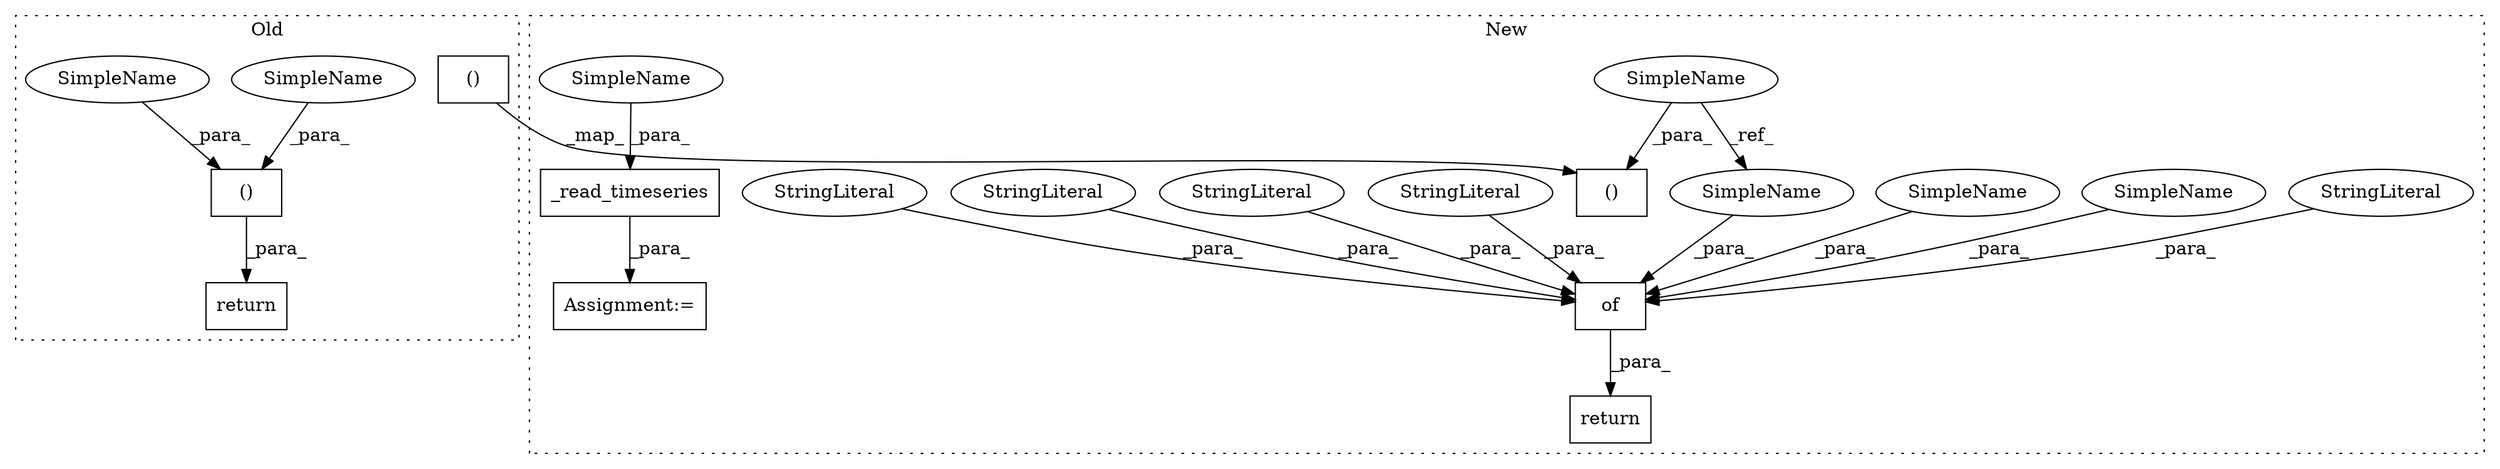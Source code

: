 digraph G {
subgraph cluster0 {
1 [label="()" a="106" s="4606" l="66" shape="box"];
5 [label="()" a="106" s="4495" l="20" shape="box"];
14 [label="return" a="41" s="4594" l="12" shape="box"];
18 [label="SimpleName" a="42" s="4606" l="1" shape="ellipse"];
19 [label="SimpleName" a="42" s="4666" l="6" shape="ellipse"];
label = "Old";
style="dotted";
}
subgraph cluster1 {
2 [label="_read_timeseries" a="32" s="4661,4682" l="17,1" shape="box"];
3 [label="of" a="32" s="4700,4748" l="3,1" shape="box"];
4 [label="SimpleName" a="42" s="4380" l="6" shape="ellipse"];
6 [label="()" a="106" s="4634" l="20" shape="box"];
7 [label="StringLiteral" a="45" s="4721" l="8" shape="ellipse"];
8 [label="StringLiteral" a="45" s="4703" l="3" shape="ellipse"];
9 [label="Assignment:=" a="7" s="4654" l="2" shape="box"];
10 [label="StringLiteral" a="45" s="4715" l="3" shape="ellipse"];
11 [label="StringLiteral" a="45" s="4709" l="3" shape="ellipse"];
12 [label="StringLiteral" a="45" s="4737" l="6" shape="ellipse"];
13 [label="return" a="41" s="4689" l="7" shape="box"];
15 [label="SimpleName" a="42" s="4730" l="6" shape="ellipse"];
16 [label="SimpleName" a="42" s="4744" l="4" shape="ellipse"];
17 [label="SimpleName" a="42" s="4678" l="4" shape="ellipse"];
20 [label="SimpleName" a="42" s="4707" l="1" shape="ellipse"];
label = "New";
style="dotted";
}
1 -> 14 [label="_para_"];
2 -> 9 [label="_para_"];
3 -> 13 [label="_para_"];
4 -> 6 [label="_para_"];
4 -> 15 [label="_ref_"];
5 -> 6 [label="_map_"];
7 -> 3 [label="_para_"];
8 -> 3 [label="_para_"];
10 -> 3 [label="_para_"];
11 -> 3 [label="_para_"];
12 -> 3 [label="_para_"];
15 -> 3 [label="_para_"];
16 -> 3 [label="_para_"];
17 -> 2 [label="_para_"];
18 -> 1 [label="_para_"];
19 -> 1 [label="_para_"];
20 -> 3 [label="_para_"];
}